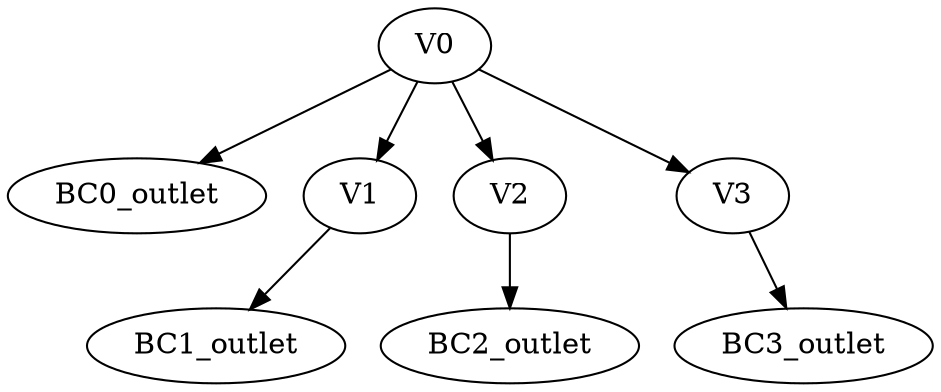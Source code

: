 strict digraph  {
V0;
BC0_outlet;
V1;
V2;
V3;
BC1_outlet;
BC2_outlet;
BC3_outlet;
V0 -> BC0_outlet;
V0 -> V1;
V0 -> V2;
V0 -> V3;
V1 -> BC1_outlet;
V2 -> BC2_outlet;
V3 -> BC3_outlet;
}
